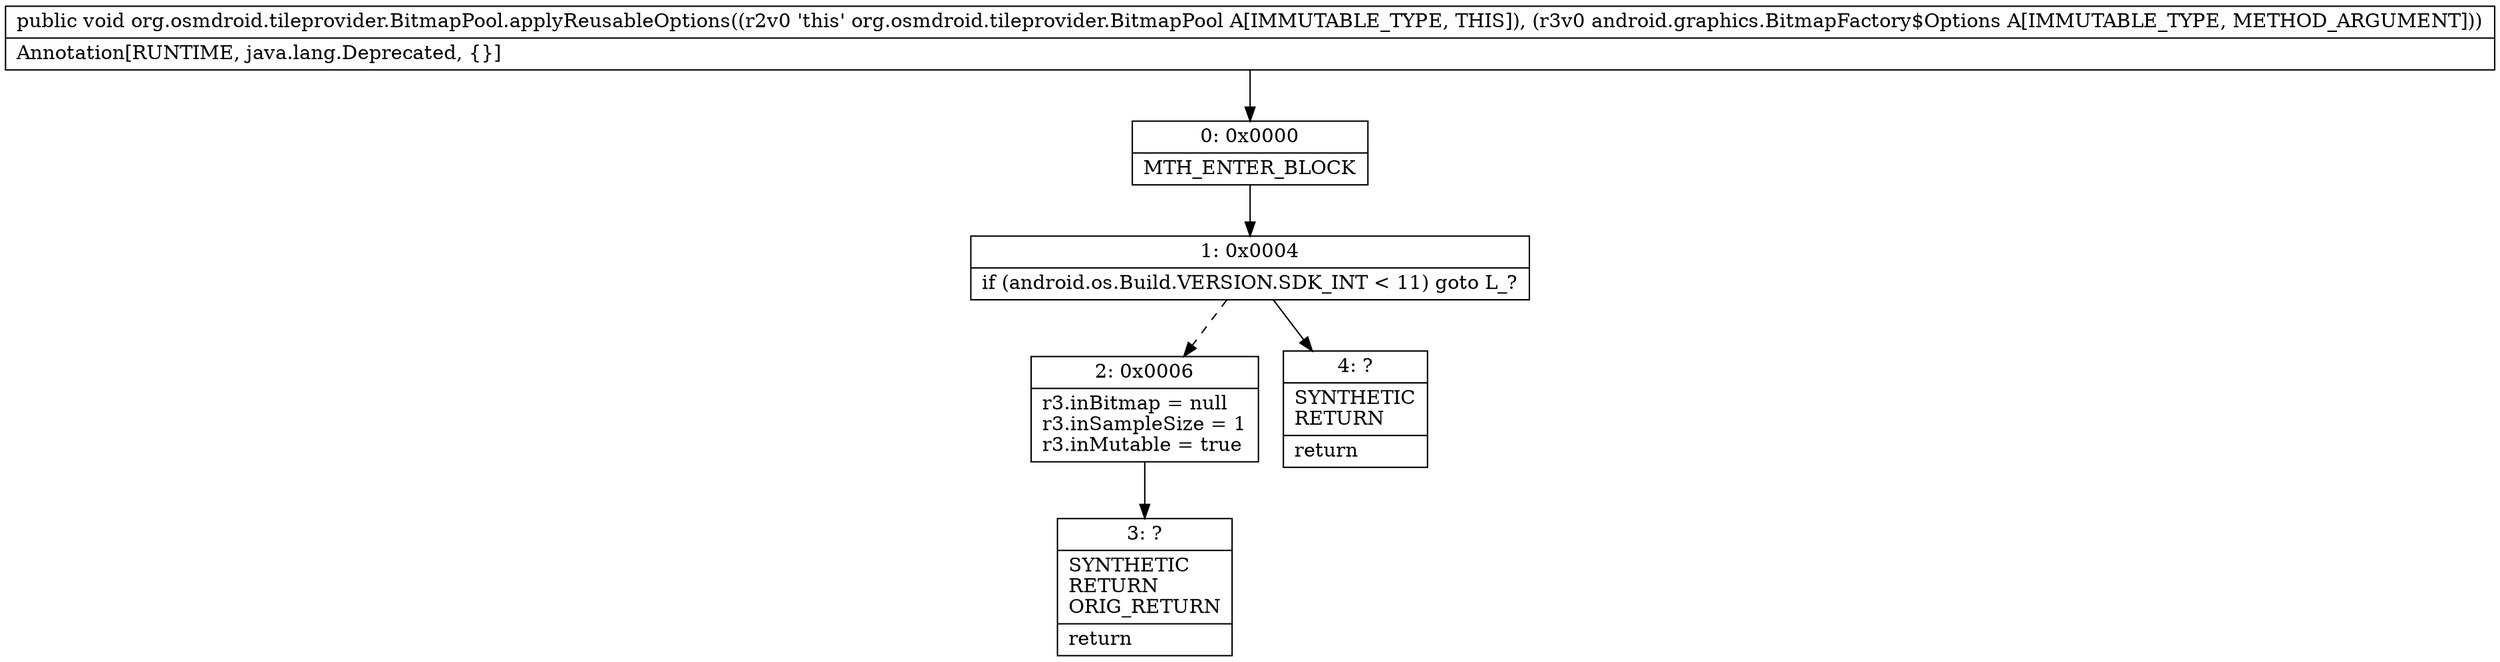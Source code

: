 digraph "CFG fororg.osmdroid.tileprovider.BitmapPool.applyReusableOptions(Landroid\/graphics\/BitmapFactory$Options;)V" {
Node_0 [shape=record,label="{0\:\ 0x0000|MTH_ENTER_BLOCK\l}"];
Node_1 [shape=record,label="{1\:\ 0x0004|if (android.os.Build.VERSION.SDK_INT \< 11) goto L_?\l}"];
Node_2 [shape=record,label="{2\:\ 0x0006|r3.inBitmap = null\lr3.inSampleSize = 1\lr3.inMutable = true\l}"];
Node_3 [shape=record,label="{3\:\ ?|SYNTHETIC\lRETURN\lORIG_RETURN\l|return\l}"];
Node_4 [shape=record,label="{4\:\ ?|SYNTHETIC\lRETURN\l|return\l}"];
MethodNode[shape=record,label="{public void org.osmdroid.tileprovider.BitmapPool.applyReusableOptions((r2v0 'this' org.osmdroid.tileprovider.BitmapPool A[IMMUTABLE_TYPE, THIS]), (r3v0 android.graphics.BitmapFactory$Options A[IMMUTABLE_TYPE, METHOD_ARGUMENT]))  | Annotation[RUNTIME, java.lang.Deprecated, \{\}]\l}"];
MethodNode -> Node_0;
Node_0 -> Node_1;
Node_1 -> Node_2[style=dashed];
Node_1 -> Node_4;
Node_2 -> Node_3;
}

